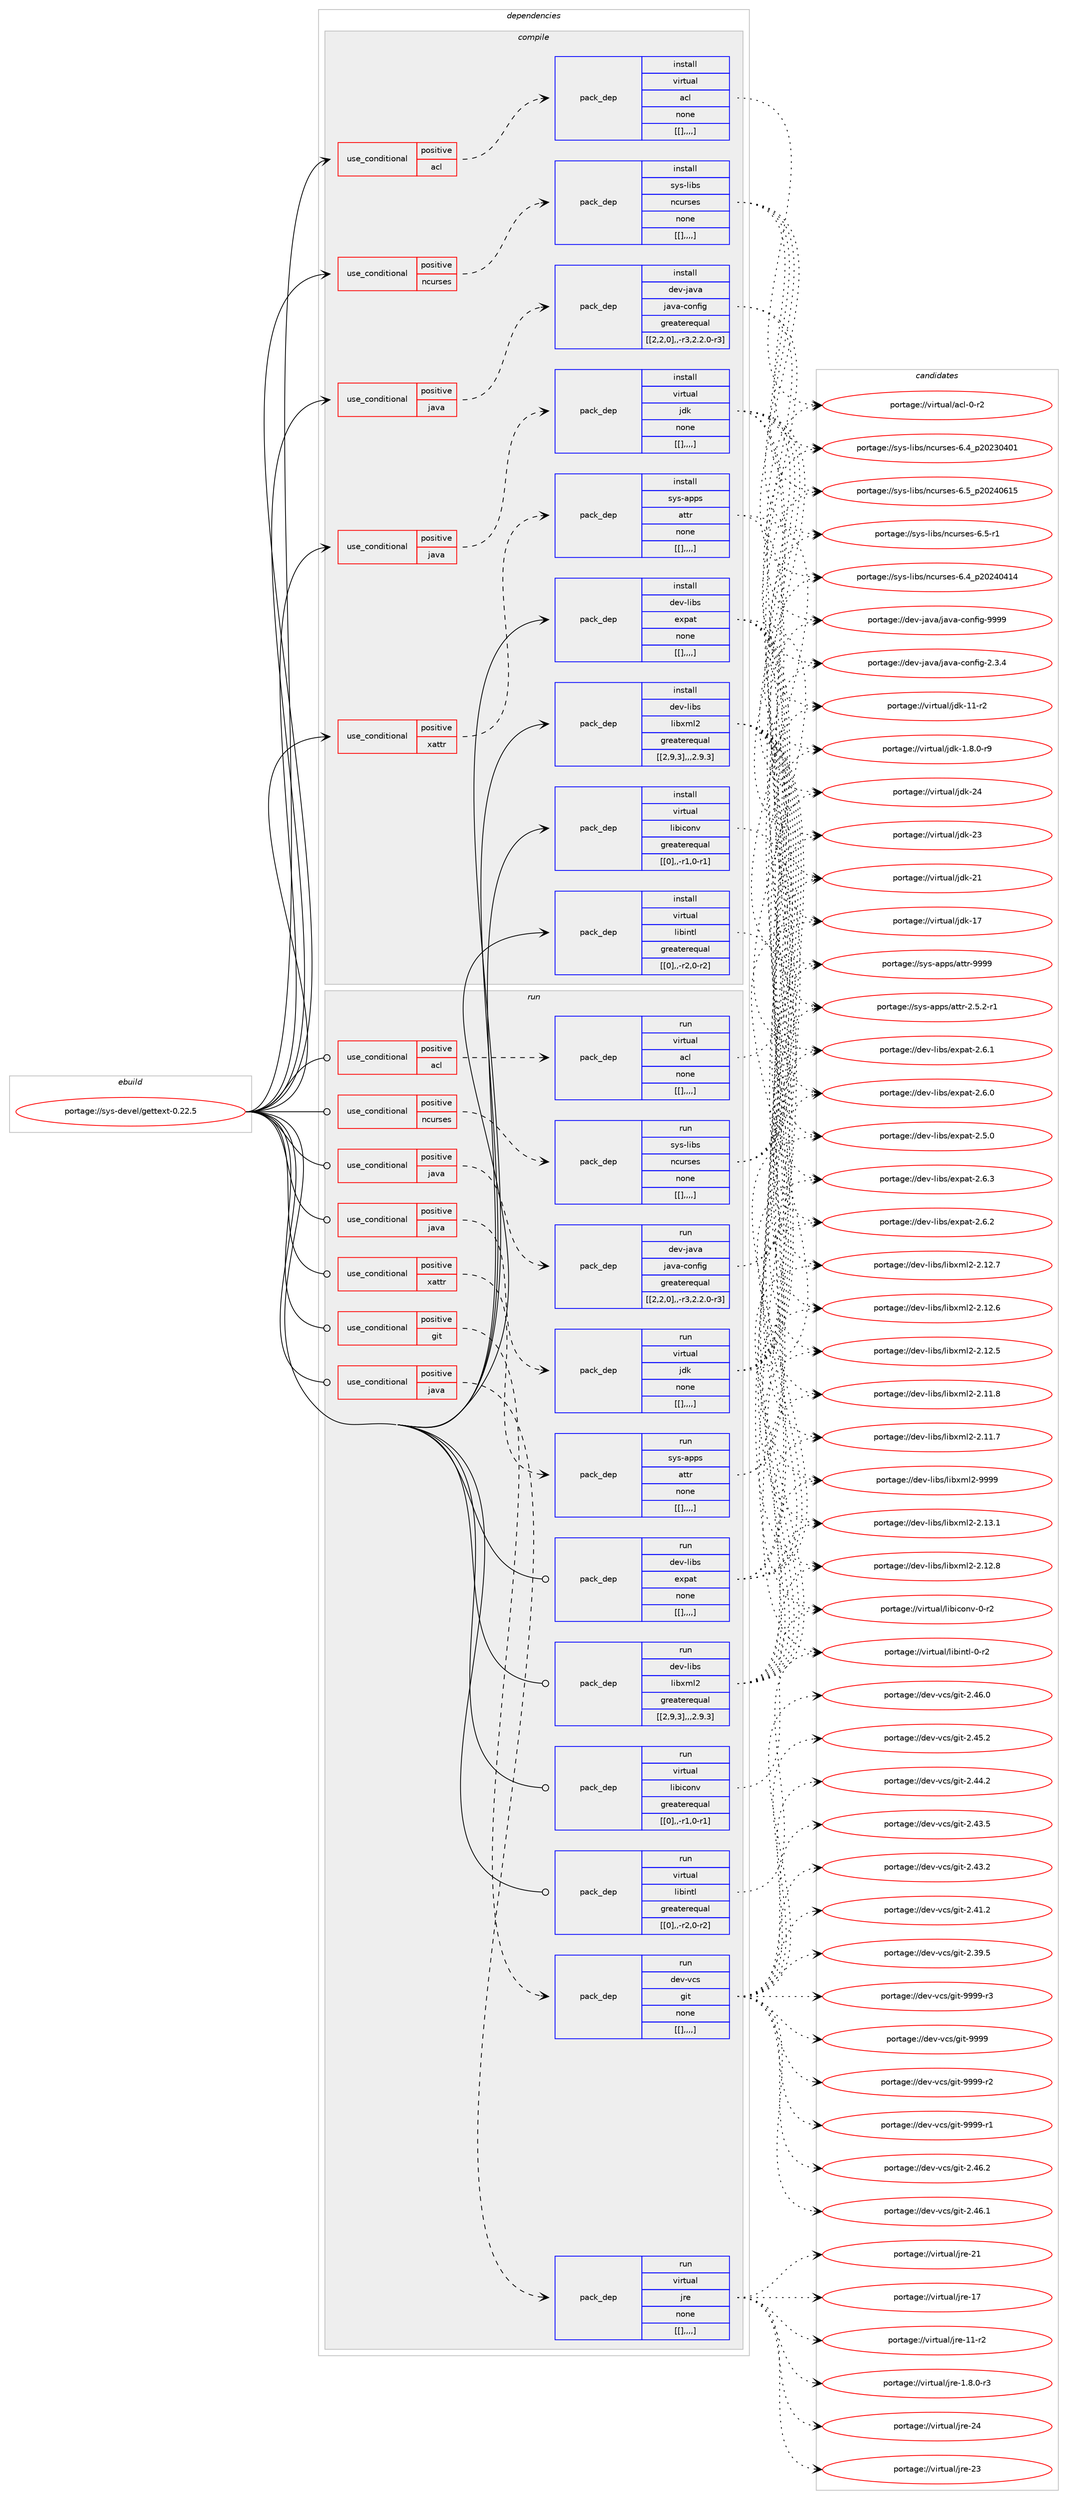 digraph prolog {

# *************
# Graph options
# *************

newrank=true;
concentrate=true;
compound=true;
graph [rankdir=LR,fontname=Helvetica,fontsize=10,ranksep=1.5];#, ranksep=2.5, nodesep=0.2];
edge  [arrowhead=vee];
node  [fontname=Helvetica,fontsize=10];

# **********
# The ebuild
# **********

subgraph cluster_leftcol {
color=gray;
label=<<i>ebuild</i>>;
id [label="portage://sys-devel/gettext-0.22.5", color=red, width=4, href="../sys-devel/gettext-0.22.5.svg"];
}

# ****************
# The dependencies
# ****************

subgraph cluster_midcol {
color=gray;
label=<<i>dependencies</i>>;
subgraph cluster_compile {
fillcolor="#eeeeee";
style=filled;
label=<<i>compile</i>>;
subgraph cond4574 {
dependency12681 [label=<<TABLE BORDER="0" CELLBORDER="1" CELLSPACING="0" CELLPADDING="4"><TR><TD ROWSPAN="3" CELLPADDING="10">use_conditional</TD></TR><TR><TD>positive</TD></TR><TR><TD>acl</TD></TR></TABLE>>, shape=none, color=red];
subgraph pack8071 {
dependency12682 [label=<<TABLE BORDER="0" CELLBORDER="1" CELLSPACING="0" CELLPADDING="4" WIDTH="220"><TR><TD ROWSPAN="6" CELLPADDING="30">pack_dep</TD></TR><TR><TD WIDTH="110">install</TD></TR><TR><TD>virtual</TD></TR><TR><TD>acl</TD></TR><TR><TD>none</TD></TR><TR><TD>[[],,,,]</TD></TR></TABLE>>, shape=none, color=blue];
}
dependency12681:e -> dependency12682:w [weight=20,style="dashed",arrowhead="vee"];
}
id:e -> dependency12681:w [weight=20,style="solid",arrowhead="vee"];
subgraph cond4575 {
dependency12683 [label=<<TABLE BORDER="0" CELLBORDER="1" CELLSPACING="0" CELLPADDING="4"><TR><TD ROWSPAN="3" CELLPADDING="10">use_conditional</TD></TR><TR><TD>positive</TD></TR><TR><TD>java</TD></TR></TABLE>>, shape=none, color=red];
subgraph pack8072 {
dependency12684 [label=<<TABLE BORDER="0" CELLBORDER="1" CELLSPACING="0" CELLPADDING="4" WIDTH="220"><TR><TD ROWSPAN="6" CELLPADDING="30">pack_dep</TD></TR><TR><TD WIDTH="110">install</TD></TR><TR><TD>dev-java</TD></TR><TR><TD>java-config</TD></TR><TR><TD>greaterequal</TD></TR><TR><TD>[[2,2,0],,-r3,2.2.0-r3]</TD></TR></TABLE>>, shape=none, color=blue];
}
dependency12683:e -> dependency12684:w [weight=20,style="dashed",arrowhead="vee"];
}
id:e -> dependency12683:w [weight=20,style="solid",arrowhead="vee"];
subgraph cond4576 {
dependency12685 [label=<<TABLE BORDER="0" CELLBORDER="1" CELLSPACING="0" CELLPADDING="4"><TR><TD ROWSPAN="3" CELLPADDING="10">use_conditional</TD></TR><TR><TD>positive</TD></TR><TR><TD>java</TD></TR></TABLE>>, shape=none, color=red];
subgraph pack8073 {
dependency12686 [label=<<TABLE BORDER="0" CELLBORDER="1" CELLSPACING="0" CELLPADDING="4" WIDTH="220"><TR><TD ROWSPAN="6" CELLPADDING="30">pack_dep</TD></TR><TR><TD WIDTH="110">install</TD></TR><TR><TD>virtual</TD></TR><TR><TD>jdk</TD></TR><TR><TD>none</TD></TR><TR><TD>[[],,,,]</TD></TR></TABLE>>, shape=none, color=blue];
}
dependency12685:e -> dependency12686:w [weight=20,style="dashed",arrowhead="vee"];
}
id:e -> dependency12685:w [weight=20,style="solid",arrowhead="vee"];
subgraph cond4577 {
dependency12687 [label=<<TABLE BORDER="0" CELLBORDER="1" CELLSPACING="0" CELLPADDING="4"><TR><TD ROWSPAN="3" CELLPADDING="10">use_conditional</TD></TR><TR><TD>positive</TD></TR><TR><TD>ncurses</TD></TR></TABLE>>, shape=none, color=red];
subgraph pack8074 {
dependency12688 [label=<<TABLE BORDER="0" CELLBORDER="1" CELLSPACING="0" CELLPADDING="4" WIDTH="220"><TR><TD ROWSPAN="6" CELLPADDING="30">pack_dep</TD></TR><TR><TD WIDTH="110">install</TD></TR><TR><TD>sys-libs</TD></TR><TR><TD>ncurses</TD></TR><TR><TD>none</TD></TR><TR><TD>[[],,,,]</TD></TR></TABLE>>, shape=none, color=blue];
}
dependency12687:e -> dependency12688:w [weight=20,style="dashed",arrowhead="vee"];
}
id:e -> dependency12687:w [weight=20,style="solid",arrowhead="vee"];
subgraph cond4578 {
dependency12689 [label=<<TABLE BORDER="0" CELLBORDER="1" CELLSPACING="0" CELLPADDING="4"><TR><TD ROWSPAN="3" CELLPADDING="10">use_conditional</TD></TR><TR><TD>positive</TD></TR><TR><TD>xattr</TD></TR></TABLE>>, shape=none, color=red];
subgraph pack8075 {
dependency12690 [label=<<TABLE BORDER="0" CELLBORDER="1" CELLSPACING="0" CELLPADDING="4" WIDTH="220"><TR><TD ROWSPAN="6" CELLPADDING="30">pack_dep</TD></TR><TR><TD WIDTH="110">install</TD></TR><TR><TD>sys-apps</TD></TR><TR><TD>attr</TD></TR><TR><TD>none</TD></TR><TR><TD>[[],,,,]</TD></TR></TABLE>>, shape=none, color=blue];
}
dependency12689:e -> dependency12690:w [weight=20,style="dashed",arrowhead="vee"];
}
id:e -> dependency12689:w [weight=20,style="solid",arrowhead="vee"];
subgraph pack8076 {
dependency12691 [label=<<TABLE BORDER="0" CELLBORDER="1" CELLSPACING="0" CELLPADDING="4" WIDTH="220"><TR><TD ROWSPAN="6" CELLPADDING="30">pack_dep</TD></TR><TR><TD WIDTH="110">install</TD></TR><TR><TD>dev-libs</TD></TR><TR><TD>expat</TD></TR><TR><TD>none</TD></TR><TR><TD>[[],,,,]</TD></TR></TABLE>>, shape=none, color=blue];
}
id:e -> dependency12691:w [weight=20,style="solid",arrowhead="vee"];
subgraph pack8077 {
dependency12692 [label=<<TABLE BORDER="0" CELLBORDER="1" CELLSPACING="0" CELLPADDING="4" WIDTH="220"><TR><TD ROWSPAN="6" CELLPADDING="30">pack_dep</TD></TR><TR><TD WIDTH="110">install</TD></TR><TR><TD>dev-libs</TD></TR><TR><TD>libxml2</TD></TR><TR><TD>greaterequal</TD></TR><TR><TD>[[2,9,3],,,2.9.3]</TD></TR></TABLE>>, shape=none, color=blue];
}
id:e -> dependency12692:w [weight=20,style="solid",arrowhead="vee"];
subgraph pack8078 {
dependency12693 [label=<<TABLE BORDER="0" CELLBORDER="1" CELLSPACING="0" CELLPADDING="4" WIDTH="220"><TR><TD ROWSPAN="6" CELLPADDING="30">pack_dep</TD></TR><TR><TD WIDTH="110">install</TD></TR><TR><TD>virtual</TD></TR><TR><TD>libiconv</TD></TR><TR><TD>greaterequal</TD></TR><TR><TD>[[0],,-r1,0-r1]</TD></TR></TABLE>>, shape=none, color=blue];
}
id:e -> dependency12693:w [weight=20,style="solid",arrowhead="vee"];
subgraph pack8079 {
dependency12694 [label=<<TABLE BORDER="0" CELLBORDER="1" CELLSPACING="0" CELLPADDING="4" WIDTH="220"><TR><TD ROWSPAN="6" CELLPADDING="30">pack_dep</TD></TR><TR><TD WIDTH="110">install</TD></TR><TR><TD>virtual</TD></TR><TR><TD>libintl</TD></TR><TR><TD>greaterequal</TD></TR><TR><TD>[[0],,-r2,0-r2]</TD></TR></TABLE>>, shape=none, color=blue];
}
id:e -> dependency12694:w [weight=20,style="solid",arrowhead="vee"];
}
subgraph cluster_compileandrun {
fillcolor="#eeeeee";
style=filled;
label=<<i>compile and run</i>>;
}
subgraph cluster_run {
fillcolor="#eeeeee";
style=filled;
label=<<i>run</i>>;
subgraph cond4579 {
dependency12695 [label=<<TABLE BORDER="0" CELLBORDER="1" CELLSPACING="0" CELLPADDING="4"><TR><TD ROWSPAN="3" CELLPADDING="10">use_conditional</TD></TR><TR><TD>positive</TD></TR><TR><TD>acl</TD></TR></TABLE>>, shape=none, color=red];
subgraph pack8080 {
dependency12696 [label=<<TABLE BORDER="0" CELLBORDER="1" CELLSPACING="0" CELLPADDING="4" WIDTH="220"><TR><TD ROWSPAN="6" CELLPADDING="30">pack_dep</TD></TR><TR><TD WIDTH="110">run</TD></TR><TR><TD>virtual</TD></TR><TR><TD>acl</TD></TR><TR><TD>none</TD></TR><TR><TD>[[],,,,]</TD></TR></TABLE>>, shape=none, color=blue];
}
dependency12695:e -> dependency12696:w [weight=20,style="dashed",arrowhead="vee"];
}
id:e -> dependency12695:w [weight=20,style="solid",arrowhead="odot"];
subgraph cond4580 {
dependency12697 [label=<<TABLE BORDER="0" CELLBORDER="1" CELLSPACING="0" CELLPADDING="4"><TR><TD ROWSPAN="3" CELLPADDING="10">use_conditional</TD></TR><TR><TD>positive</TD></TR><TR><TD>git</TD></TR></TABLE>>, shape=none, color=red];
subgraph pack8081 {
dependency12698 [label=<<TABLE BORDER="0" CELLBORDER="1" CELLSPACING="0" CELLPADDING="4" WIDTH="220"><TR><TD ROWSPAN="6" CELLPADDING="30">pack_dep</TD></TR><TR><TD WIDTH="110">run</TD></TR><TR><TD>dev-vcs</TD></TR><TR><TD>git</TD></TR><TR><TD>none</TD></TR><TR><TD>[[],,,,]</TD></TR></TABLE>>, shape=none, color=blue];
}
dependency12697:e -> dependency12698:w [weight=20,style="dashed",arrowhead="vee"];
}
id:e -> dependency12697:w [weight=20,style="solid",arrowhead="odot"];
subgraph cond4581 {
dependency12699 [label=<<TABLE BORDER="0" CELLBORDER="1" CELLSPACING="0" CELLPADDING="4"><TR><TD ROWSPAN="3" CELLPADDING="10">use_conditional</TD></TR><TR><TD>positive</TD></TR><TR><TD>java</TD></TR></TABLE>>, shape=none, color=red];
subgraph pack8082 {
dependency12700 [label=<<TABLE BORDER="0" CELLBORDER="1" CELLSPACING="0" CELLPADDING="4" WIDTH="220"><TR><TD ROWSPAN="6" CELLPADDING="30">pack_dep</TD></TR><TR><TD WIDTH="110">run</TD></TR><TR><TD>dev-java</TD></TR><TR><TD>java-config</TD></TR><TR><TD>greaterequal</TD></TR><TR><TD>[[2,2,0],,-r3,2.2.0-r3]</TD></TR></TABLE>>, shape=none, color=blue];
}
dependency12699:e -> dependency12700:w [weight=20,style="dashed",arrowhead="vee"];
}
id:e -> dependency12699:w [weight=20,style="solid",arrowhead="odot"];
subgraph cond4582 {
dependency12701 [label=<<TABLE BORDER="0" CELLBORDER="1" CELLSPACING="0" CELLPADDING="4"><TR><TD ROWSPAN="3" CELLPADDING="10">use_conditional</TD></TR><TR><TD>positive</TD></TR><TR><TD>java</TD></TR></TABLE>>, shape=none, color=red];
subgraph pack8083 {
dependency12702 [label=<<TABLE BORDER="0" CELLBORDER="1" CELLSPACING="0" CELLPADDING="4" WIDTH="220"><TR><TD ROWSPAN="6" CELLPADDING="30">pack_dep</TD></TR><TR><TD WIDTH="110">run</TD></TR><TR><TD>virtual</TD></TR><TR><TD>jdk</TD></TR><TR><TD>none</TD></TR><TR><TD>[[],,,,]</TD></TR></TABLE>>, shape=none, color=blue];
}
dependency12701:e -> dependency12702:w [weight=20,style="dashed",arrowhead="vee"];
}
id:e -> dependency12701:w [weight=20,style="solid",arrowhead="odot"];
subgraph cond4583 {
dependency12703 [label=<<TABLE BORDER="0" CELLBORDER="1" CELLSPACING="0" CELLPADDING="4"><TR><TD ROWSPAN="3" CELLPADDING="10">use_conditional</TD></TR><TR><TD>positive</TD></TR><TR><TD>java</TD></TR></TABLE>>, shape=none, color=red];
subgraph pack8084 {
dependency12704 [label=<<TABLE BORDER="0" CELLBORDER="1" CELLSPACING="0" CELLPADDING="4" WIDTH="220"><TR><TD ROWSPAN="6" CELLPADDING="30">pack_dep</TD></TR><TR><TD WIDTH="110">run</TD></TR><TR><TD>virtual</TD></TR><TR><TD>jre</TD></TR><TR><TD>none</TD></TR><TR><TD>[[],,,,]</TD></TR></TABLE>>, shape=none, color=blue];
}
dependency12703:e -> dependency12704:w [weight=20,style="dashed",arrowhead="vee"];
}
id:e -> dependency12703:w [weight=20,style="solid",arrowhead="odot"];
subgraph cond4584 {
dependency12705 [label=<<TABLE BORDER="0" CELLBORDER="1" CELLSPACING="0" CELLPADDING="4"><TR><TD ROWSPAN="3" CELLPADDING="10">use_conditional</TD></TR><TR><TD>positive</TD></TR><TR><TD>ncurses</TD></TR></TABLE>>, shape=none, color=red];
subgraph pack8085 {
dependency12706 [label=<<TABLE BORDER="0" CELLBORDER="1" CELLSPACING="0" CELLPADDING="4" WIDTH="220"><TR><TD ROWSPAN="6" CELLPADDING="30">pack_dep</TD></TR><TR><TD WIDTH="110">run</TD></TR><TR><TD>sys-libs</TD></TR><TR><TD>ncurses</TD></TR><TR><TD>none</TD></TR><TR><TD>[[],,,,]</TD></TR></TABLE>>, shape=none, color=blue];
}
dependency12705:e -> dependency12706:w [weight=20,style="dashed",arrowhead="vee"];
}
id:e -> dependency12705:w [weight=20,style="solid",arrowhead="odot"];
subgraph cond4585 {
dependency12707 [label=<<TABLE BORDER="0" CELLBORDER="1" CELLSPACING="0" CELLPADDING="4"><TR><TD ROWSPAN="3" CELLPADDING="10">use_conditional</TD></TR><TR><TD>positive</TD></TR><TR><TD>xattr</TD></TR></TABLE>>, shape=none, color=red];
subgraph pack8086 {
dependency12708 [label=<<TABLE BORDER="0" CELLBORDER="1" CELLSPACING="0" CELLPADDING="4" WIDTH="220"><TR><TD ROWSPAN="6" CELLPADDING="30">pack_dep</TD></TR><TR><TD WIDTH="110">run</TD></TR><TR><TD>sys-apps</TD></TR><TR><TD>attr</TD></TR><TR><TD>none</TD></TR><TR><TD>[[],,,,]</TD></TR></TABLE>>, shape=none, color=blue];
}
dependency12707:e -> dependency12708:w [weight=20,style="dashed",arrowhead="vee"];
}
id:e -> dependency12707:w [weight=20,style="solid",arrowhead="odot"];
subgraph pack8087 {
dependency12709 [label=<<TABLE BORDER="0" CELLBORDER="1" CELLSPACING="0" CELLPADDING="4" WIDTH="220"><TR><TD ROWSPAN="6" CELLPADDING="30">pack_dep</TD></TR><TR><TD WIDTH="110">run</TD></TR><TR><TD>dev-libs</TD></TR><TR><TD>expat</TD></TR><TR><TD>none</TD></TR><TR><TD>[[],,,,]</TD></TR></TABLE>>, shape=none, color=blue];
}
id:e -> dependency12709:w [weight=20,style="solid",arrowhead="odot"];
subgraph pack8088 {
dependency12710 [label=<<TABLE BORDER="0" CELLBORDER="1" CELLSPACING="0" CELLPADDING="4" WIDTH="220"><TR><TD ROWSPAN="6" CELLPADDING="30">pack_dep</TD></TR><TR><TD WIDTH="110">run</TD></TR><TR><TD>dev-libs</TD></TR><TR><TD>libxml2</TD></TR><TR><TD>greaterequal</TD></TR><TR><TD>[[2,9,3],,,2.9.3]</TD></TR></TABLE>>, shape=none, color=blue];
}
id:e -> dependency12710:w [weight=20,style="solid",arrowhead="odot"];
subgraph pack8089 {
dependency12711 [label=<<TABLE BORDER="0" CELLBORDER="1" CELLSPACING="0" CELLPADDING="4" WIDTH="220"><TR><TD ROWSPAN="6" CELLPADDING="30">pack_dep</TD></TR><TR><TD WIDTH="110">run</TD></TR><TR><TD>virtual</TD></TR><TR><TD>libiconv</TD></TR><TR><TD>greaterequal</TD></TR><TR><TD>[[0],,-r1,0-r1]</TD></TR></TABLE>>, shape=none, color=blue];
}
id:e -> dependency12711:w [weight=20,style="solid",arrowhead="odot"];
subgraph pack8090 {
dependency12712 [label=<<TABLE BORDER="0" CELLBORDER="1" CELLSPACING="0" CELLPADDING="4" WIDTH="220"><TR><TD ROWSPAN="6" CELLPADDING="30">pack_dep</TD></TR><TR><TD WIDTH="110">run</TD></TR><TR><TD>virtual</TD></TR><TR><TD>libintl</TD></TR><TR><TD>greaterequal</TD></TR><TR><TD>[[0],,-r2,0-r2]</TD></TR></TABLE>>, shape=none, color=blue];
}
id:e -> dependency12712:w [weight=20,style="solid",arrowhead="odot"];
}
}

# **************
# The candidates
# **************

subgraph cluster_choices {
rank=same;
color=gray;
label=<<i>candidates</i>>;

subgraph choice8071 {
color=black;
nodesep=1;
choice1181051141161179710847979910845484511450 [label="portage://virtual/acl-0-r2", color=red, width=4,href="../virtual/acl-0-r2.svg"];
dependency12682:e -> choice1181051141161179710847979910845484511450:w [style=dotted,weight="100"];
}
subgraph choice8072 {
color=black;
nodesep=1;
choice10010111845106971189747106971189745991111101021051034557575757 [label="portage://dev-java/java-config-9999", color=red, width=4,href="../dev-java/java-config-9999.svg"];
choice1001011184510697118974710697118974599111110102105103455046514652 [label="portage://dev-java/java-config-2.3.4", color=red, width=4,href="../dev-java/java-config-2.3.4.svg"];
dependency12684:e -> choice10010111845106971189747106971189745991111101021051034557575757:w [style=dotted,weight="100"];
dependency12684:e -> choice1001011184510697118974710697118974599111110102105103455046514652:w [style=dotted,weight="100"];
}
subgraph choice8073 {
color=black;
nodesep=1;
choice1181051141161179710847106100107455052 [label="portage://virtual/jdk-24", color=red, width=4,href="../virtual/jdk-24.svg"];
choice1181051141161179710847106100107455051 [label="portage://virtual/jdk-23", color=red, width=4,href="../virtual/jdk-23.svg"];
choice1181051141161179710847106100107455049 [label="portage://virtual/jdk-21", color=red, width=4,href="../virtual/jdk-21.svg"];
choice1181051141161179710847106100107454955 [label="portage://virtual/jdk-17", color=red, width=4,href="../virtual/jdk-17.svg"];
choice11810511411611797108471061001074549494511450 [label="portage://virtual/jdk-11-r2", color=red, width=4,href="../virtual/jdk-11-r2.svg"];
choice11810511411611797108471061001074549465646484511457 [label="portage://virtual/jdk-1.8.0-r9", color=red, width=4,href="../virtual/jdk-1.8.0-r9.svg"];
dependency12686:e -> choice1181051141161179710847106100107455052:w [style=dotted,weight="100"];
dependency12686:e -> choice1181051141161179710847106100107455051:w [style=dotted,weight="100"];
dependency12686:e -> choice1181051141161179710847106100107455049:w [style=dotted,weight="100"];
dependency12686:e -> choice1181051141161179710847106100107454955:w [style=dotted,weight="100"];
dependency12686:e -> choice11810511411611797108471061001074549494511450:w [style=dotted,weight="100"];
dependency12686:e -> choice11810511411611797108471061001074549465646484511457:w [style=dotted,weight="100"];
}
subgraph choice8074 {
color=black;
nodesep=1;
choice1151211154510810598115471109911711411510111545544653951125048505248544953 [label="portage://sys-libs/ncurses-6.5_p20240615", color=red, width=4,href="../sys-libs/ncurses-6.5_p20240615.svg"];
choice11512111545108105981154711099117114115101115455446534511449 [label="portage://sys-libs/ncurses-6.5-r1", color=red, width=4,href="../sys-libs/ncurses-6.5-r1.svg"];
choice1151211154510810598115471109911711411510111545544652951125048505248524952 [label="portage://sys-libs/ncurses-6.4_p20240414", color=red, width=4,href="../sys-libs/ncurses-6.4_p20240414.svg"];
choice1151211154510810598115471109911711411510111545544652951125048505148524849 [label="portage://sys-libs/ncurses-6.4_p20230401", color=red, width=4,href="../sys-libs/ncurses-6.4_p20230401.svg"];
dependency12688:e -> choice1151211154510810598115471109911711411510111545544653951125048505248544953:w [style=dotted,weight="100"];
dependency12688:e -> choice11512111545108105981154711099117114115101115455446534511449:w [style=dotted,weight="100"];
dependency12688:e -> choice1151211154510810598115471109911711411510111545544652951125048505248524952:w [style=dotted,weight="100"];
dependency12688:e -> choice1151211154510810598115471109911711411510111545544652951125048505148524849:w [style=dotted,weight="100"];
}
subgraph choice8075 {
color=black;
nodesep=1;
choice115121115459711211211547971161161144557575757 [label="portage://sys-apps/attr-9999", color=red, width=4,href="../sys-apps/attr-9999.svg"];
choice115121115459711211211547971161161144550465346504511449 [label="portage://sys-apps/attr-2.5.2-r1", color=red, width=4,href="../sys-apps/attr-2.5.2-r1.svg"];
dependency12690:e -> choice115121115459711211211547971161161144557575757:w [style=dotted,weight="100"];
dependency12690:e -> choice115121115459711211211547971161161144550465346504511449:w [style=dotted,weight="100"];
}
subgraph choice8076 {
color=black;
nodesep=1;
choice10010111845108105981154710112011297116455046544651 [label="portage://dev-libs/expat-2.6.3", color=red, width=4,href="../dev-libs/expat-2.6.3.svg"];
choice10010111845108105981154710112011297116455046544650 [label="portage://dev-libs/expat-2.6.2", color=red, width=4,href="../dev-libs/expat-2.6.2.svg"];
choice10010111845108105981154710112011297116455046544649 [label="portage://dev-libs/expat-2.6.1", color=red, width=4,href="../dev-libs/expat-2.6.1.svg"];
choice10010111845108105981154710112011297116455046544648 [label="portage://dev-libs/expat-2.6.0", color=red, width=4,href="../dev-libs/expat-2.6.0.svg"];
choice10010111845108105981154710112011297116455046534648 [label="portage://dev-libs/expat-2.5.0", color=red, width=4,href="../dev-libs/expat-2.5.0.svg"];
dependency12691:e -> choice10010111845108105981154710112011297116455046544651:w [style=dotted,weight="100"];
dependency12691:e -> choice10010111845108105981154710112011297116455046544650:w [style=dotted,weight="100"];
dependency12691:e -> choice10010111845108105981154710112011297116455046544649:w [style=dotted,weight="100"];
dependency12691:e -> choice10010111845108105981154710112011297116455046544648:w [style=dotted,weight="100"];
dependency12691:e -> choice10010111845108105981154710112011297116455046534648:w [style=dotted,weight="100"];
}
subgraph choice8077 {
color=black;
nodesep=1;
choice10010111845108105981154710810598120109108504557575757 [label="portage://dev-libs/libxml2-9999", color=red, width=4,href="../dev-libs/libxml2-9999.svg"];
choice100101118451081059811547108105981201091085045504649514649 [label="portage://dev-libs/libxml2-2.13.1", color=red, width=4,href="../dev-libs/libxml2-2.13.1.svg"];
choice100101118451081059811547108105981201091085045504649504656 [label="portage://dev-libs/libxml2-2.12.8", color=red, width=4,href="../dev-libs/libxml2-2.12.8.svg"];
choice100101118451081059811547108105981201091085045504649504655 [label="portage://dev-libs/libxml2-2.12.7", color=red, width=4,href="../dev-libs/libxml2-2.12.7.svg"];
choice100101118451081059811547108105981201091085045504649504654 [label="portage://dev-libs/libxml2-2.12.6", color=red, width=4,href="../dev-libs/libxml2-2.12.6.svg"];
choice100101118451081059811547108105981201091085045504649504653 [label="portage://dev-libs/libxml2-2.12.5", color=red, width=4,href="../dev-libs/libxml2-2.12.5.svg"];
choice100101118451081059811547108105981201091085045504649494656 [label="portage://dev-libs/libxml2-2.11.8", color=red, width=4,href="../dev-libs/libxml2-2.11.8.svg"];
choice100101118451081059811547108105981201091085045504649494655 [label="portage://dev-libs/libxml2-2.11.7", color=red, width=4,href="../dev-libs/libxml2-2.11.7.svg"];
dependency12692:e -> choice10010111845108105981154710810598120109108504557575757:w [style=dotted,weight="100"];
dependency12692:e -> choice100101118451081059811547108105981201091085045504649514649:w [style=dotted,weight="100"];
dependency12692:e -> choice100101118451081059811547108105981201091085045504649504656:w [style=dotted,weight="100"];
dependency12692:e -> choice100101118451081059811547108105981201091085045504649504655:w [style=dotted,weight="100"];
dependency12692:e -> choice100101118451081059811547108105981201091085045504649504654:w [style=dotted,weight="100"];
dependency12692:e -> choice100101118451081059811547108105981201091085045504649504653:w [style=dotted,weight="100"];
dependency12692:e -> choice100101118451081059811547108105981201091085045504649494656:w [style=dotted,weight="100"];
dependency12692:e -> choice100101118451081059811547108105981201091085045504649494655:w [style=dotted,weight="100"];
}
subgraph choice8078 {
color=black;
nodesep=1;
choice1181051141161179710847108105981059911111011845484511450 [label="portage://virtual/libiconv-0-r2", color=red, width=4,href="../virtual/libiconv-0-r2.svg"];
dependency12693:e -> choice1181051141161179710847108105981059911111011845484511450:w [style=dotted,weight="100"];
}
subgraph choice8079 {
color=black;
nodesep=1;
choice11810511411611797108471081059810511011610845484511450 [label="portage://virtual/libintl-0-r2", color=red, width=4,href="../virtual/libintl-0-r2.svg"];
dependency12694:e -> choice11810511411611797108471081059810511011610845484511450:w [style=dotted,weight="100"];
}
subgraph choice8080 {
color=black;
nodesep=1;
choice1181051141161179710847979910845484511450 [label="portage://virtual/acl-0-r2", color=red, width=4,href="../virtual/acl-0-r2.svg"];
dependency12696:e -> choice1181051141161179710847979910845484511450:w [style=dotted,weight="100"];
}
subgraph choice8081 {
color=black;
nodesep=1;
choice10010111845118991154710310511645575757574511451 [label="portage://dev-vcs/git-9999-r3", color=red, width=4,href="../dev-vcs/git-9999-r3.svg"];
choice10010111845118991154710310511645575757574511450 [label="portage://dev-vcs/git-9999-r2", color=red, width=4,href="../dev-vcs/git-9999-r2.svg"];
choice10010111845118991154710310511645575757574511449 [label="portage://dev-vcs/git-9999-r1", color=red, width=4,href="../dev-vcs/git-9999-r1.svg"];
choice1001011184511899115471031051164557575757 [label="portage://dev-vcs/git-9999", color=red, width=4,href="../dev-vcs/git-9999.svg"];
choice10010111845118991154710310511645504652544650 [label="portage://dev-vcs/git-2.46.2", color=red, width=4,href="../dev-vcs/git-2.46.2.svg"];
choice10010111845118991154710310511645504652544649 [label="portage://dev-vcs/git-2.46.1", color=red, width=4,href="../dev-vcs/git-2.46.1.svg"];
choice10010111845118991154710310511645504652544648 [label="portage://dev-vcs/git-2.46.0", color=red, width=4,href="../dev-vcs/git-2.46.0.svg"];
choice10010111845118991154710310511645504652534650 [label="portage://dev-vcs/git-2.45.2", color=red, width=4,href="../dev-vcs/git-2.45.2.svg"];
choice10010111845118991154710310511645504652524650 [label="portage://dev-vcs/git-2.44.2", color=red, width=4,href="../dev-vcs/git-2.44.2.svg"];
choice10010111845118991154710310511645504652514653 [label="portage://dev-vcs/git-2.43.5", color=red, width=4,href="../dev-vcs/git-2.43.5.svg"];
choice10010111845118991154710310511645504652514650 [label="portage://dev-vcs/git-2.43.2", color=red, width=4,href="../dev-vcs/git-2.43.2.svg"];
choice10010111845118991154710310511645504652494650 [label="portage://dev-vcs/git-2.41.2", color=red, width=4,href="../dev-vcs/git-2.41.2.svg"];
choice10010111845118991154710310511645504651574653 [label="portage://dev-vcs/git-2.39.5", color=red, width=4,href="../dev-vcs/git-2.39.5.svg"];
dependency12698:e -> choice10010111845118991154710310511645575757574511451:w [style=dotted,weight="100"];
dependency12698:e -> choice10010111845118991154710310511645575757574511450:w [style=dotted,weight="100"];
dependency12698:e -> choice10010111845118991154710310511645575757574511449:w [style=dotted,weight="100"];
dependency12698:e -> choice1001011184511899115471031051164557575757:w [style=dotted,weight="100"];
dependency12698:e -> choice10010111845118991154710310511645504652544650:w [style=dotted,weight="100"];
dependency12698:e -> choice10010111845118991154710310511645504652544649:w [style=dotted,weight="100"];
dependency12698:e -> choice10010111845118991154710310511645504652544648:w [style=dotted,weight="100"];
dependency12698:e -> choice10010111845118991154710310511645504652534650:w [style=dotted,weight="100"];
dependency12698:e -> choice10010111845118991154710310511645504652524650:w [style=dotted,weight="100"];
dependency12698:e -> choice10010111845118991154710310511645504652514653:w [style=dotted,weight="100"];
dependency12698:e -> choice10010111845118991154710310511645504652514650:w [style=dotted,weight="100"];
dependency12698:e -> choice10010111845118991154710310511645504652494650:w [style=dotted,weight="100"];
dependency12698:e -> choice10010111845118991154710310511645504651574653:w [style=dotted,weight="100"];
}
subgraph choice8082 {
color=black;
nodesep=1;
choice10010111845106971189747106971189745991111101021051034557575757 [label="portage://dev-java/java-config-9999", color=red, width=4,href="../dev-java/java-config-9999.svg"];
choice1001011184510697118974710697118974599111110102105103455046514652 [label="portage://dev-java/java-config-2.3.4", color=red, width=4,href="../dev-java/java-config-2.3.4.svg"];
dependency12700:e -> choice10010111845106971189747106971189745991111101021051034557575757:w [style=dotted,weight="100"];
dependency12700:e -> choice1001011184510697118974710697118974599111110102105103455046514652:w [style=dotted,weight="100"];
}
subgraph choice8083 {
color=black;
nodesep=1;
choice1181051141161179710847106100107455052 [label="portage://virtual/jdk-24", color=red, width=4,href="../virtual/jdk-24.svg"];
choice1181051141161179710847106100107455051 [label="portage://virtual/jdk-23", color=red, width=4,href="../virtual/jdk-23.svg"];
choice1181051141161179710847106100107455049 [label="portage://virtual/jdk-21", color=red, width=4,href="../virtual/jdk-21.svg"];
choice1181051141161179710847106100107454955 [label="portage://virtual/jdk-17", color=red, width=4,href="../virtual/jdk-17.svg"];
choice11810511411611797108471061001074549494511450 [label="portage://virtual/jdk-11-r2", color=red, width=4,href="../virtual/jdk-11-r2.svg"];
choice11810511411611797108471061001074549465646484511457 [label="portage://virtual/jdk-1.8.0-r9", color=red, width=4,href="../virtual/jdk-1.8.0-r9.svg"];
dependency12702:e -> choice1181051141161179710847106100107455052:w [style=dotted,weight="100"];
dependency12702:e -> choice1181051141161179710847106100107455051:w [style=dotted,weight="100"];
dependency12702:e -> choice1181051141161179710847106100107455049:w [style=dotted,weight="100"];
dependency12702:e -> choice1181051141161179710847106100107454955:w [style=dotted,weight="100"];
dependency12702:e -> choice11810511411611797108471061001074549494511450:w [style=dotted,weight="100"];
dependency12702:e -> choice11810511411611797108471061001074549465646484511457:w [style=dotted,weight="100"];
}
subgraph choice8084 {
color=black;
nodesep=1;
choice1181051141161179710847106114101455052 [label="portage://virtual/jre-24", color=red, width=4,href="../virtual/jre-24.svg"];
choice1181051141161179710847106114101455051 [label="portage://virtual/jre-23", color=red, width=4,href="../virtual/jre-23.svg"];
choice1181051141161179710847106114101455049 [label="portage://virtual/jre-21", color=red, width=4,href="../virtual/jre-21.svg"];
choice1181051141161179710847106114101454955 [label="portage://virtual/jre-17", color=red, width=4,href="../virtual/jre-17.svg"];
choice11810511411611797108471061141014549494511450 [label="portage://virtual/jre-11-r2", color=red, width=4,href="../virtual/jre-11-r2.svg"];
choice11810511411611797108471061141014549465646484511451 [label="portage://virtual/jre-1.8.0-r3", color=red, width=4,href="../virtual/jre-1.8.0-r3.svg"];
dependency12704:e -> choice1181051141161179710847106114101455052:w [style=dotted,weight="100"];
dependency12704:e -> choice1181051141161179710847106114101455051:w [style=dotted,weight="100"];
dependency12704:e -> choice1181051141161179710847106114101455049:w [style=dotted,weight="100"];
dependency12704:e -> choice1181051141161179710847106114101454955:w [style=dotted,weight="100"];
dependency12704:e -> choice11810511411611797108471061141014549494511450:w [style=dotted,weight="100"];
dependency12704:e -> choice11810511411611797108471061141014549465646484511451:w [style=dotted,weight="100"];
}
subgraph choice8085 {
color=black;
nodesep=1;
choice1151211154510810598115471109911711411510111545544653951125048505248544953 [label="portage://sys-libs/ncurses-6.5_p20240615", color=red, width=4,href="../sys-libs/ncurses-6.5_p20240615.svg"];
choice11512111545108105981154711099117114115101115455446534511449 [label="portage://sys-libs/ncurses-6.5-r1", color=red, width=4,href="../sys-libs/ncurses-6.5-r1.svg"];
choice1151211154510810598115471109911711411510111545544652951125048505248524952 [label="portage://sys-libs/ncurses-6.4_p20240414", color=red, width=4,href="../sys-libs/ncurses-6.4_p20240414.svg"];
choice1151211154510810598115471109911711411510111545544652951125048505148524849 [label="portage://sys-libs/ncurses-6.4_p20230401", color=red, width=4,href="../sys-libs/ncurses-6.4_p20230401.svg"];
dependency12706:e -> choice1151211154510810598115471109911711411510111545544653951125048505248544953:w [style=dotted,weight="100"];
dependency12706:e -> choice11512111545108105981154711099117114115101115455446534511449:w [style=dotted,weight="100"];
dependency12706:e -> choice1151211154510810598115471109911711411510111545544652951125048505248524952:w [style=dotted,weight="100"];
dependency12706:e -> choice1151211154510810598115471109911711411510111545544652951125048505148524849:w [style=dotted,weight="100"];
}
subgraph choice8086 {
color=black;
nodesep=1;
choice115121115459711211211547971161161144557575757 [label="portage://sys-apps/attr-9999", color=red, width=4,href="../sys-apps/attr-9999.svg"];
choice115121115459711211211547971161161144550465346504511449 [label="portage://sys-apps/attr-2.5.2-r1", color=red, width=4,href="../sys-apps/attr-2.5.2-r1.svg"];
dependency12708:e -> choice115121115459711211211547971161161144557575757:w [style=dotted,weight="100"];
dependency12708:e -> choice115121115459711211211547971161161144550465346504511449:w [style=dotted,weight="100"];
}
subgraph choice8087 {
color=black;
nodesep=1;
choice10010111845108105981154710112011297116455046544651 [label="portage://dev-libs/expat-2.6.3", color=red, width=4,href="../dev-libs/expat-2.6.3.svg"];
choice10010111845108105981154710112011297116455046544650 [label="portage://dev-libs/expat-2.6.2", color=red, width=4,href="../dev-libs/expat-2.6.2.svg"];
choice10010111845108105981154710112011297116455046544649 [label="portage://dev-libs/expat-2.6.1", color=red, width=4,href="../dev-libs/expat-2.6.1.svg"];
choice10010111845108105981154710112011297116455046544648 [label="portage://dev-libs/expat-2.6.0", color=red, width=4,href="../dev-libs/expat-2.6.0.svg"];
choice10010111845108105981154710112011297116455046534648 [label="portage://dev-libs/expat-2.5.0", color=red, width=4,href="../dev-libs/expat-2.5.0.svg"];
dependency12709:e -> choice10010111845108105981154710112011297116455046544651:w [style=dotted,weight="100"];
dependency12709:e -> choice10010111845108105981154710112011297116455046544650:w [style=dotted,weight="100"];
dependency12709:e -> choice10010111845108105981154710112011297116455046544649:w [style=dotted,weight="100"];
dependency12709:e -> choice10010111845108105981154710112011297116455046544648:w [style=dotted,weight="100"];
dependency12709:e -> choice10010111845108105981154710112011297116455046534648:w [style=dotted,weight="100"];
}
subgraph choice8088 {
color=black;
nodesep=1;
choice10010111845108105981154710810598120109108504557575757 [label="portage://dev-libs/libxml2-9999", color=red, width=4,href="../dev-libs/libxml2-9999.svg"];
choice100101118451081059811547108105981201091085045504649514649 [label="portage://dev-libs/libxml2-2.13.1", color=red, width=4,href="../dev-libs/libxml2-2.13.1.svg"];
choice100101118451081059811547108105981201091085045504649504656 [label="portage://dev-libs/libxml2-2.12.8", color=red, width=4,href="../dev-libs/libxml2-2.12.8.svg"];
choice100101118451081059811547108105981201091085045504649504655 [label="portage://dev-libs/libxml2-2.12.7", color=red, width=4,href="../dev-libs/libxml2-2.12.7.svg"];
choice100101118451081059811547108105981201091085045504649504654 [label="portage://dev-libs/libxml2-2.12.6", color=red, width=4,href="../dev-libs/libxml2-2.12.6.svg"];
choice100101118451081059811547108105981201091085045504649504653 [label="portage://dev-libs/libxml2-2.12.5", color=red, width=4,href="../dev-libs/libxml2-2.12.5.svg"];
choice100101118451081059811547108105981201091085045504649494656 [label="portage://dev-libs/libxml2-2.11.8", color=red, width=4,href="../dev-libs/libxml2-2.11.8.svg"];
choice100101118451081059811547108105981201091085045504649494655 [label="portage://dev-libs/libxml2-2.11.7", color=red, width=4,href="../dev-libs/libxml2-2.11.7.svg"];
dependency12710:e -> choice10010111845108105981154710810598120109108504557575757:w [style=dotted,weight="100"];
dependency12710:e -> choice100101118451081059811547108105981201091085045504649514649:w [style=dotted,weight="100"];
dependency12710:e -> choice100101118451081059811547108105981201091085045504649504656:w [style=dotted,weight="100"];
dependency12710:e -> choice100101118451081059811547108105981201091085045504649504655:w [style=dotted,weight="100"];
dependency12710:e -> choice100101118451081059811547108105981201091085045504649504654:w [style=dotted,weight="100"];
dependency12710:e -> choice100101118451081059811547108105981201091085045504649504653:w [style=dotted,weight="100"];
dependency12710:e -> choice100101118451081059811547108105981201091085045504649494656:w [style=dotted,weight="100"];
dependency12710:e -> choice100101118451081059811547108105981201091085045504649494655:w [style=dotted,weight="100"];
}
subgraph choice8089 {
color=black;
nodesep=1;
choice1181051141161179710847108105981059911111011845484511450 [label="portage://virtual/libiconv-0-r2", color=red, width=4,href="../virtual/libiconv-0-r2.svg"];
dependency12711:e -> choice1181051141161179710847108105981059911111011845484511450:w [style=dotted,weight="100"];
}
subgraph choice8090 {
color=black;
nodesep=1;
choice11810511411611797108471081059810511011610845484511450 [label="portage://virtual/libintl-0-r2", color=red, width=4,href="../virtual/libintl-0-r2.svg"];
dependency12712:e -> choice11810511411611797108471081059810511011610845484511450:w [style=dotted,weight="100"];
}
}

}

